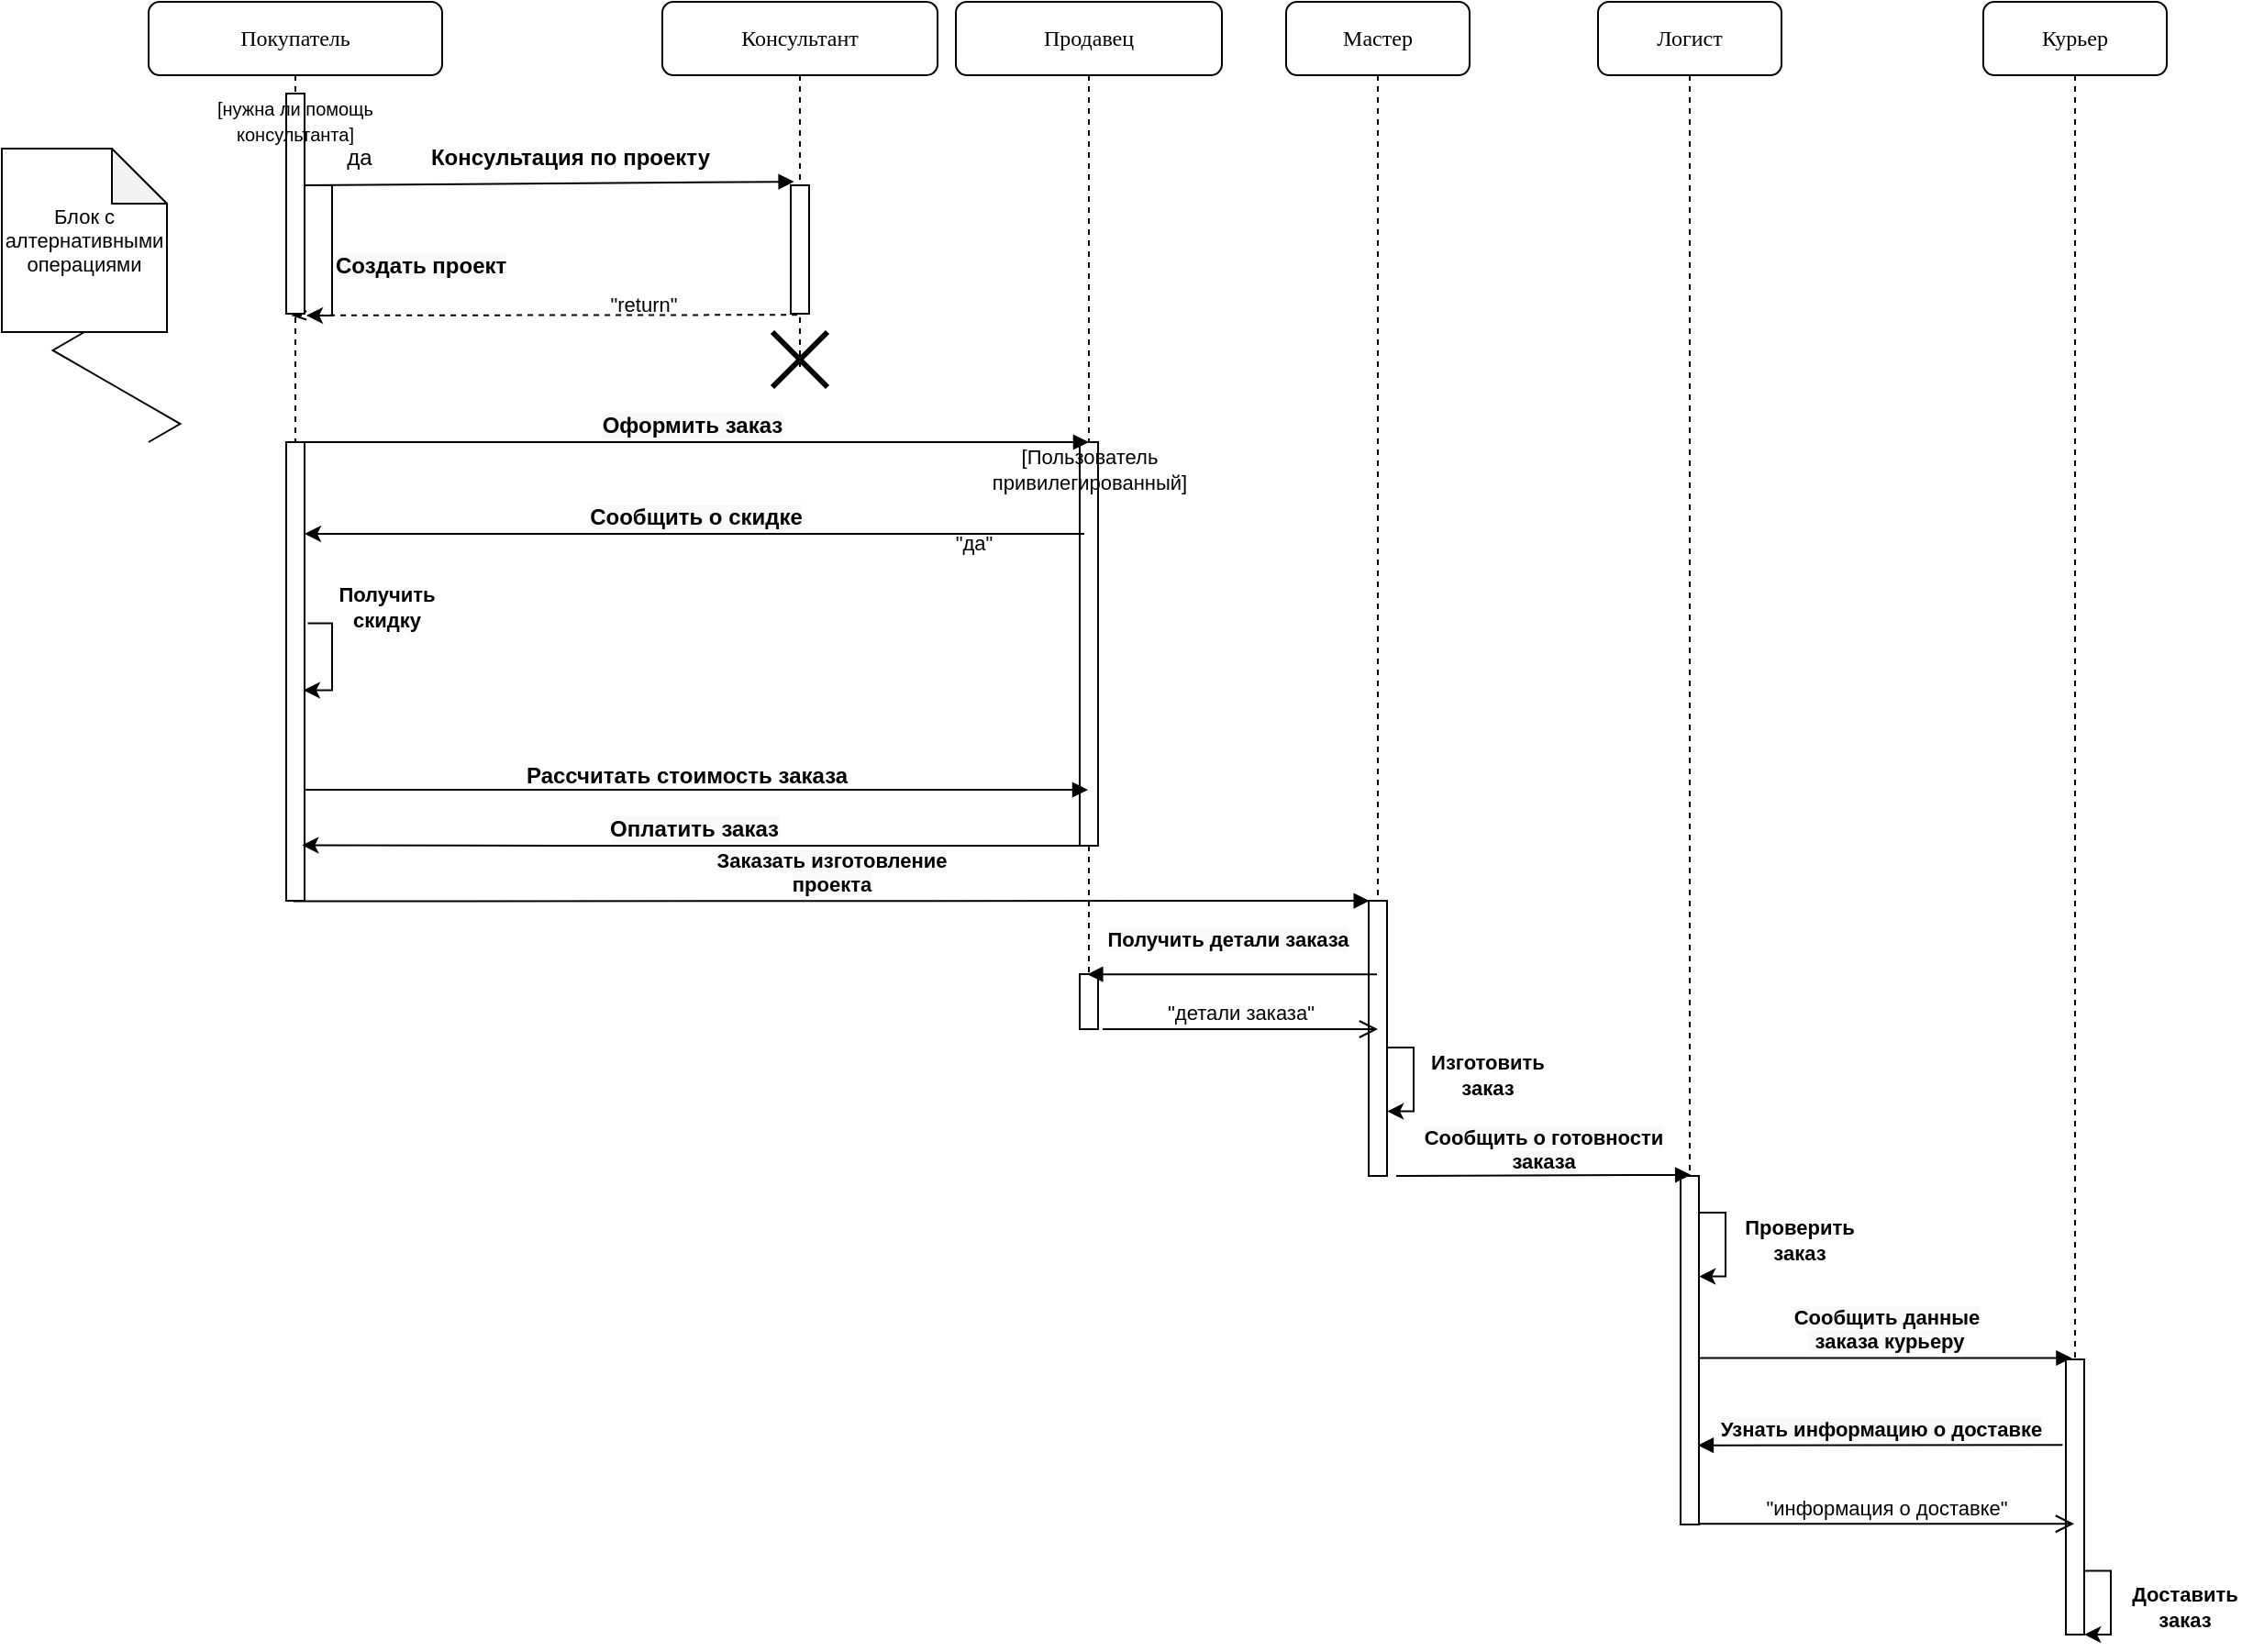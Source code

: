<mxfile version="17.1.3" type="github">
  <diagram name="Page-1" id="13e1069c-82ec-6db2-03f1-153e76fe0fe0">
    <mxGraphModel dx="652" dy="615" grid="1" gridSize="10" guides="1" tooltips="1" connect="1" arrows="1" fold="1" page="1" pageScale="1" pageWidth="1100" pageHeight="850" background="none" math="0" shadow="0">
      <root>
        <mxCell id="0" />
        <mxCell id="1" parent="0" />
        <mxCell id="7baba1c4bc27f4b0-2" value="Консультант" style="shape=umlLifeline;perimeter=lifelinePerimeter;whiteSpace=wrap;html=1;container=1;collapsible=0;recursiveResize=0;outlineConnect=0;rounded=1;shadow=0;comic=0;labelBackgroundColor=none;strokeWidth=1;fontFamily=Verdana;fontSize=12;align=center;" parent="1" vertex="1">
          <mxGeometry x="380" y="80" width="150" height="200" as="geometry" />
        </mxCell>
        <mxCell id="7baba1c4bc27f4b0-10" value="" style="html=1;points=[];perimeter=orthogonalPerimeter;rounded=0;shadow=0;comic=0;labelBackgroundColor=none;strokeWidth=1;fontFamily=Verdana;fontSize=12;align=center;" parent="7baba1c4bc27f4b0-2" vertex="1">
          <mxGeometry x="70" y="100" width="10" height="70" as="geometry" />
        </mxCell>
        <mxCell id="_RV6bXpBdhq5zvl98dlv-7" value="" style="shape=umlDestroy;whiteSpace=wrap;html=1;strokeWidth=3;fontSize=11;" parent="7baba1c4bc27f4b0-2" vertex="1">
          <mxGeometry x="60" y="180" width="30" height="30" as="geometry" />
        </mxCell>
        <mxCell id="7baba1c4bc27f4b0-3" value="Продавец" style="shape=umlLifeline;perimeter=lifelinePerimeter;whiteSpace=wrap;html=1;container=1;collapsible=0;recursiveResize=0;outlineConnect=0;rounded=1;shadow=0;comic=0;labelBackgroundColor=none;strokeWidth=1;fontFamily=Verdana;fontSize=12;align=center;" parent="1" vertex="1">
          <mxGeometry x="540" y="80" width="145" height="560" as="geometry" />
        </mxCell>
        <mxCell id="7baba1c4bc27f4b0-13" value="" style="html=1;points=[];perimeter=orthogonalPerimeter;rounded=0;shadow=0;comic=0;labelBackgroundColor=none;strokeWidth=1;fontFamily=Verdana;fontSize=12;align=center;" parent="7baba1c4bc27f4b0-3" vertex="1">
          <mxGeometry x="67.5" y="240" width="10" height="220" as="geometry" />
        </mxCell>
        <mxCell id="_RV6bXpBdhq5zvl98dlv-13" value="&lt;font style=&quot;font-size: 11px&quot;&gt;[Пользователь&lt;br&gt;привилегированный]&lt;/font&gt;" style="text;html=1;strokeColor=none;fillColor=none;align=center;verticalAlign=middle;whiteSpace=wrap;rounded=0;fontSize=11;" parent="7baba1c4bc27f4b0-3" vertex="1">
          <mxGeometry x="-22.5" y="240" width="190" height="30" as="geometry" />
        </mxCell>
        <mxCell id="_RV6bXpBdhq5zvl98dlv-19" value="&quot;да&quot;" style="text;html=1;strokeColor=none;fillColor=none;align=center;verticalAlign=middle;whiteSpace=wrap;rounded=0;fontSize=11;" parent="7baba1c4bc27f4b0-3" vertex="1">
          <mxGeometry x="-20" y="280" width="60" height="30" as="geometry" />
        </mxCell>
        <mxCell id="nSxy3bsyDPYAtTU6iTXX-14" value="" style="html=1;points=[];perimeter=orthogonalPerimeter;rounded=0;shadow=0;comic=0;labelBackgroundColor=none;strokeColor=#000000;strokeWidth=1;fillColor=#FFFFFF;fontFamily=Verdana;fontSize=12;fontColor=#000000;align=center;" vertex="1" parent="7baba1c4bc27f4b0-3">
          <mxGeometry x="67.5" y="530" width="10" height="30" as="geometry" />
        </mxCell>
        <mxCell id="7baba1c4bc27f4b0-4" value="Мастер" style="shape=umlLifeline;perimeter=lifelinePerimeter;whiteSpace=wrap;html=1;container=1;collapsible=0;recursiveResize=0;outlineConnect=0;rounded=1;shadow=0;comic=0;labelBackgroundColor=none;strokeWidth=1;fontFamily=Verdana;fontSize=12;align=center;" parent="1" vertex="1">
          <mxGeometry x="720" y="80" width="100" height="640" as="geometry" />
        </mxCell>
        <mxCell id="_RV6bXpBdhq5zvl98dlv-40" value="" style="html=1;points=[];perimeter=orthogonalPerimeter;rounded=0;shadow=0;comic=0;labelBackgroundColor=none;strokeWidth=1;fontFamily=Verdana;fontSize=12;align=center;" parent="7baba1c4bc27f4b0-4" vertex="1">
          <mxGeometry x="45" y="490" width="10" height="150" as="geometry" />
        </mxCell>
        <mxCell id="_RV6bXpBdhq5zvl98dlv-47" value="" style="endArrow=classic;html=1;rounded=0;fontSize=10;edgeStyle=elbowEdgeStyle;exitX=1.05;exitY=0.463;exitDx=0;exitDy=0;exitPerimeter=0;entryX=1.058;entryY=0.534;entryDx=0;entryDy=0;entryPerimeter=0;" parent="7baba1c4bc27f4b0-4" edge="1">
          <mxGeometry width="50" height="50" relative="1" as="geometry">
            <mxPoint x="55" y="570" as="sourcePoint" />
            <mxPoint x="55.08" y="604.79" as="targetPoint" />
            <Array as="points">
              <mxPoint x="69.5" y="593.13" />
              <mxPoint x="109.5" y="583.13" />
            </Array>
          </mxGeometry>
        </mxCell>
        <mxCell id="7baba1c4bc27f4b0-5" value="Логист" style="shape=umlLifeline;perimeter=lifelinePerimeter;whiteSpace=wrap;html=1;container=1;collapsible=0;recursiveResize=0;outlineConnect=0;rounded=1;shadow=0;comic=0;labelBackgroundColor=none;strokeWidth=1;fontFamily=Verdana;fontSize=12;align=center;" parent="1" vertex="1">
          <mxGeometry x="890" y="80" width="100" height="830" as="geometry" />
        </mxCell>
        <mxCell id="7baba1c4bc27f4b0-19" value="" style="html=1;points=[];perimeter=orthogonalPerimeter;rounded=0;shadow=0;comic=0;labelBackgroundColor=none;strokeWidth=1;fontFamily=Verdana;fontSize=12;align=center;" parent="7baba1c4bc27f4b0-5" vertex="1">
          <mxGeometry x="45" y="640" width="10" height="190" as="geometry" />
        </mxCell>
        <mxCell id="_RV6bXpBdhq5zvl98dlv-51" value="" style="endArrow=classic;html=1;rounded=0;fontSize=10;edgeStyle=elbowEdgeStyle;exitX=1.05;exitY=0.463;exitDx=0;exitDy=0;exitPerimeter=0;entryX=1.058;entryY=0.534;entryDx=0;entryDy=0;entryPerimeter=0;" parent="7baba1c4bc27f4b0-5" edge="1">
          <mxGeometry width="50" height="50" relative="1" as="geometry">
            <mxPoint x="55" y="660" as="sourcePoint" />
            <mxPoint x="55.08" y="694.79" as="targetPoint" />
            <Array as="points">
              <mxPoint x="69.5" y="683.13" />
              <mxPoint x="109.5" y="673.13" />
            </Array>
          </mxGeometry>
        </mxCell>
        <mxCell id="7baba1c4bc27f4b0-6" value="Курьер" style="shape=umlLifeline;perimeter=lifelinePerimeter;whiteSpace=wrap;html=1;container=1;collapsible=0;recursiveResize=0;outlineConnect=0;rounded=1;shadow=0;comic=0;labelBackgroundColor=none;strokeWidth=1;fontFamily=Verdana;fontSize=12;align=center;" parent="1" vertex="1">
          <mxGeometry x="1100" y="80" width="100" height="890" as="geometry" />
        </mxCell>
        <mxCell id="7baba1c4bc27f4b0-25" value="" style="html=1;points=[];perimeter=orthogonalPerimeter;rounded=0;shadow=0;comic=0;labelBackgroundColor=none;strokeColor=#000000;strokeWidth=1;fillColor=#FFFFFF;fontFamily=Verdana;fontSize=12;fontColor=#000000;align=center;" parent="7baba1c4bc27f4b0-6" vertex="1">
          <mxGeometry x="45" y="740" width="10" height="150" as="geometry" />
        </mxCell>
        <mxCell id="_RV6bXpBdhq5zvl98dlv-56" value="" style="endArrow=classic;html=1;rounded=0;fontSize=10;edgeStyle=elbowEdgeStyle;exitX=1.05;exitY=0.463;exitDx=0;exitDy=0;exitPerimeter=0;entryX=1.058;entryY=0.534;entryDx=0;entryDy=0;entryPerimeter=0;" parent="7baba1c4bc27f4b0-6" edge="1">
          <mxGeometry width="50" height="50" relative="1" as="geometry">
            <mxPoint x="55" y="855.21" as="sourcePoint" />
            <mxPoint x="55.08" y="890" as="targetPoint" />
            <Array as="points">
              <mxPoint x="69.5" y="878.34" />
              <mxPoint x="109.5" y="868.34" />
            </Array>
          </mxGeometry>
        </mxCell>
        <mxCell id="7baba1c4bc27f4b0-8" value="Покупатель" style="shape=umlLifeline;perimeter=lifelinePerimeter;whiteSpace=wrap;html=1;container=1;collapsible=0;recursiveResize=0;outlineConnect=0;rounded=1;shadow=0;comic=0;labelBackgroundColor=none;strokeWidth=1;fontFamily=Verdana;fontSize=12;align=center;" parent="1" vertex="1">
          <mxGeometry x="100" y="80" width="160" height="490" as="geometry" />
        </mxCell>
        <mxCell id="7baba1c4bc27f4b0-9" value="" style="html=1;points=[];perimeter=orthogonalPerimeter;rounded=0;shadow=0;comic=0;labelBackgroundColor=none;strokeWidth=1;fontFamily=Verdana;fontSize=12;align=center;" parent="7baba1c4bc27f4b0-8" vertex="1">
          <mxGeometry x="75" y="240" width="10" height="250" as="geometry" />
        </mxCell>
        <mxCell id="_RV6bXpBdhq5zvl98dlv-3" value="" style="endArrow=classic;html=1;rounded=0;fontSize=12;edgeStyle=elbowEdgeStyle;entryX=1.1;entryY=1.008;entryDx=0;entryDy=0;entryPerimeter=0;" parent="7baba1c4bc27f4b0-8" edge="1" target="nSxy3bsyDPYAtTU6iTXX-3">
          <mxGeometry width="50" height="50" relative="1" as="geometry">
            <mxPoint x="90" y="100" as="sourcePoint" />
            <mxPoint x="80" y="200" as="targetPoint" />
            <Array as="points">
              <mxPoint x="100" y="180" />
            </Array>
          </mxGeometry>
        </mxCell>
        <mxCell id="_RV6bXpBdhq5zvl98dlv-16" value="" style="endArrow=classic;html=1;rounded=0;fontSize=10;edgeStyle=elbowEdgeStyle;exitX=1.171;exitY=0.395;exitDx=0;exitDy=0;exitPerimeter=0;entryX=0.943;entryY=0.541;entryDx=0;entryDy=0;entryPerimeter=0;" parent="7baba1c4bc27f4b0-8" source="7baba1c4bc27f4b0-9" target="7baba1c4bc27f4b0-9" edge="1">
          <mxGeometry width="50" height="50" relative="1" as="geometry">
            <mxPoint x="140" y="320" as="sourcePoint" />
            <mxPoint x="160" y="400" as="targetPoint" />
            <Array as="points">
              <mxPoint x="100" y="350" />
              <mxPoint x="140" y="340" />
            </Array>
          </mxGeometry>
        </mxCell>
        <mxCell id="nSxy3bsyDPYAtTU6iTXX-5" value="да" style="text;html=1;strokeColor=none;fillColor=none;align=center;verticalAlign=middle;whiteSpace=wrap;rounded=0;" vertex="1" parent="7baba1c4bc27f4b0-8">
          <mxGeometry x="85" y="70" width="60" height="30" as="geometry" />
        </mxCell>
        <mxCell id="_RV6bXpBdhq5zvl98dlv-17" value="&lt;font size=&quot;1&quot;&gt;&lt;b style=&quot;font-size: 11px&quot;&gt;Получить скидку&lt;/b&gt;&lt;/font&gt;" style="text;html=1;strokeColor=none;fillColor=none;align=center;verticalAlign=middle;whiteSpace=wrap;rounded=0;fontSize=10;" parent="7baba1c4bc27f4b0-8" vertex="1">
          <mxGeometry x="100" y="315" width="60" height="30" as="geometry" />
        </mxCell>
        <mxCell id="_RV6bXpBdhq5zvl98dlv-4" value="&lt;b style=&quot;color: rgb(0 , 0 , 0) ; font-family: &amp;#34;helvetica&amp;#34; ; font-size: 12px ; font-style: normal ; letter-spacing: normal ; text-align: center ; text-indent: 0px ; text-transform: none ; word-spacing: 0px ; background-color: rgb(248 , 249 , 250)&quot;&gt;Создать проект&lt;/b&gt;" style="text;whiteSpace=wrap;html=1;fontSize=12;" parent="1" vertex="1">
          <mxGeometry x="200" y="210" width="120" height="30" as="geometry" />
        </mxCell>
        <mxCell id="_RV6bXpBdhq5zvl98dlv-6" value="" style="endArrow=openThin;html=1;rounded=0;fontSize=11;exitX=0.355;exitY=1.009;exitDx=0;exitDy=0;exitPerimeter=0;endFill=0;entryX=0.3;entryY=1.008;entryDx=0;entryDy=0;entryPerimeter=0;dashed=1;" parent="1" source="7baba1c4bc27f4b0-10" target="nSxy3bsyDPYAtTU6iTXX-3" edge="1">
          <mxGeometry width="50" height="50" relative="1" as="geometry">
            <mxPoint x="320" y="320" as="sourcePoint" />
            <mxPoint x="370" y="270" as="targetPoint" />
          </mxGeometry>
        </mxCell>
        <mxCell id="_RV6bXpBdhq5zvl98dlv-10" value="&lt;b&gt;&lt;span style=&quot;font-size: 12px ; background-color: rgb(248 , 249 , 250)&quot;&gt;Оформить&amp;nbsp;&lt;/span&gt;&lt;span style=&quot;font-size: 12px ; background-color: rgb(248 , 249 , 250)&quot;&gt;заказ&lt;/span&gt;&lt;/b&gt;" style="html=1;verticalAlign=bottom;endArrow=block;rounded=0;fontSize=11;entryX=0.5;entryY=0;entryDx=0;entryDy=0;exitX=0.538;exitY=0;exitDx=0;exitDy=0;exitPerimeter=0;" parent="1" source="7baba1c4bc27f4b0-9" target="_RV6bXpBdhq5zvl98dlv-13" edge="1">
          <mxGeometry width="80" relative="1" as="geometry">
            <mxPoint x="190" y="306" as="sourcePoint" />
            <mxPoint x="470" y="360" as="targetPoint" />
          </mxGeometry>
        </mxCell>
        <mxCell id="_RV6bXpBdhq5zvl98dlv-11" value="&lt;span style=&quot;font-size: 12px ; background-color: rgb(248 , 249 , 250)&quot;&gt;&lt;b&gt;Сообщить о скидке&lt;/b&gt;&lt;/span&gt;" style="html=1;verticalAlign=bottom;endArrow=classic;rounded=0;fontSize=11;endFill=1;" parent="1" target="7baba1c4bc27f4b0-9" edge="1">
          <mxGeometry width="80" relative="1" as="geometry">
            <mxPoint x="610" y="370" as="sourcePoint" />
            <mxPoint x="420" y="350" as="targetPoint" />
            <Array as="points">
              <mxPoint x="560" y="370" />
              <mxPoint x="340" y="370" />
            </Array>
          </mxGeometry>
        </mxCell>
        <mxCell id="_RV6bXpBdhq5zvl98dlv-18" value="&lt;b&gt;Рассчитать стоимость заказа&lt;/b&gt;" style="html=1;verticalAlign=bottom;endArrow=block;rounded=0;fontSize=12;exitX=1.057;exitY=0.758;exitDx=0;exitDy=0;exitPerimeter=0;" parent="1" target="7baba1c4bc27f4b0-3" edge="1" source="7baba1c4bc27f4b0-9">
          <mxGeometry x="-0.028" y="-1" width="80" relative="1" as="geometry">
            <mxPoint x="190" y="460" as="sourcePoint" />
            <mxPoint x="600" y="460" as="targetPoint" />
            <mxPoint as="offset" />
          </mxGeometry>
        </mxCell>
        <mxCell id="_RV6bXpBdhq5zvl98dlv-44" value="&lt;b&gt;&lt;span style=&quot;background-color: rgb(248 , 249 , 250)&quot;&gt;Заказать изготовление&lt;/span&gt;&lt;br style=&quot;padding: 0px ; margin: 0px ; background-color: rgb(248 , 249 , 250)&quot;&gt;&lt;span style=&quot;background-color: rgb(248 , 249 , 250)&quot;&gt;проекта&lt;/span&gt;&lt;/b&gt;" style="html=1;verticalAlign=bottom;endArrow=block;rounded=0;fontSize=11;strokeWidth=1;entryX=0.036;entryY=0;entryDx=0;entryDy=0;entryPerimeter=0;exitX=0.393;exitY=1.001;exitDx=0;exitDy=0;exitPerimeter=0;" parent="1" target="_RV6bXpBdhq5zvl98dlv-40" edge="1" source="7baba1c4bc27f4b0-9">
          <mxGeometry width="80" relative="1" as="geometry">
            <mxPoint x="420" y="630" as="sourcePoint" />
            <mxPoint x="760" y="820" as="targetPoint" />
          </mxGeometry>
        </mxCell>
        <mxCell id="_RV6bXpBdhq5zvl98dlv-45" value="&lt;span style=&quot;background-color: rgb(248 , 249 , 250)&quot;&gt;&lt;b&gt;&lt;font style=&quot;font-size: 11px&quot;&gt;Получить детали заказа&lt;/font&gt;&lt;/b&gt;&lt;/span&gt;" style="html=1;verticalAlign=bottom;endArrow=block;rounded=0;fontSize=11;strokeWidth=1;entryX=0.417;entryY=0.004;entryDx=0;entryDy=0;entryPerimeter=0;" parent="1" source="7baba1c4bc27f4b0-4" target="nSxy3bsyDPYAtTU6iTXX-14" edge="1">
          <mxGeometry x="0.03" y="-10" width="80" relative="1" as="geometry">
            <mxPoint x="765" y="901" as="sourcePoint" />
            <mxPoint x="620" y="860" as="targetPoint" />
            <mxPoint as="offset" />
          </mxGeometry>
        </mxCell>
        <mxCell id="_RV6bXpBdhq5zvl98dlv-46" value="&quot;детали заказа&quot;" style="html=1;verticalAlign=bottom;endArrow=open;endSize=8;rounded=0;fontSize=11;strokeWidth=1;" parent="1" edge="1">
          <mxGeometry relative="1" as="geometry">
            <mxPoint x="620" y="640" as="sourcePoint" />
            <mxPoint x="770" y="640" as="targetPoint" />
          </mxGeometry>
        </mxCell>
        <mxCell id="_RV6bXpBdhq5zvl98dlv-48" value="&lt;b&gt;&lt;font style=&quot;font-size: 11px&quot;&gt;Изготовить заказ&lt;/font&gt;&lt;/b&gt;" style="text;html=1;strokeColor=none;fillColor=none;align=center;verticalAlign=middle;whiteSpace=wrap;rounded=0;fontSize=10;" parent="1" vertex="1">
          <mxGeometry x="800" y="650" width="60" height="30" as="geometry" />
        </mxCell>
        <mxCell id="_RV6bXpBdhq5zvl98dlv-49" value="&lt;span style=&quot;background-color: rgb(248 , 249 , 250)&quot;&gt;&lt;b&gt;&lt;font style=&quot;font-size: 11px&quot;&gt;Сообщить о готовности &lt;br&gt;заказа&lt;/font&gt;&lt;/b&gt;&lt;/span&gt;" style="html=1;verticalAlign=bottom;endArrow=block;rounded=0;fontSize=11;strokeWidth=1;entryX=0.56;entryY=-0.003;entryDx=0;entryDy=0;entryPerimeter=0;" parent="1" edge="1" target="7baba1c4bc27f4b0-19">
          <mxGeometry x="-0.004" y="-1" width="80" relative="1" as="geometry">
            <mxPoint x="780" y="720" as="sourcePoint" />
            <mxPoint x="940" y="980" as="targetPoint" />
            <mxPoint as="offset" />
          </mxGeometry>
        </mxCell>
        <mxCell id="_RV6bXpBdhq5zvl98dlv-52" value="&lt;b&gt;&lt;font style=&quot;font-size: 11px&quot;&gt;Проверить заказ&lt;/font&gt;&lt;/b&gt;" style="text;html=1;strokeColor=none;fillColor=none;align=center;verticalAlign=middle;whiteSpace=wrap;rounded=0;fontSize=10;" parent="1" vertex="1">
          <mxGeometry x="960" y="740" width="80" height="30" as="geometry" />
        </mxCell>
        <mxCell id="_RV6bXpBdhq5zvl98dlv-53" value="&lt;span style=&quot;background-color: rgb(248 , 249 , 250)&quot;&gt;&lt;b&gt;&lt;font style=&quot;font-size: 11px&quot;&gt;Сообщить данные&lt;br&gt;&amp;nbsp;заказа курьеру&lt;/font&gt;&lt;/b&gt;&lt;/span&gt;" style="html=1;verticalAlign=bottom;endArrow=block;rounded=0;fontSize=11;strokeWidth=1;entryX=0.324;entryY=-0.005;entryDx=0;entryDy=0;entryPerimeter=0;" parent="1" source="7baba1c4bc27f4b0-19" target="7baba1c4bc27f4b0-25" edge="1">
          <mxGeometry width="80" relative="1" as="geometry">
            <mxPoint x="860" y="1030" as="sourcePoint" />
            <mxPoint x="940" y="1030" as="targetPoint" />
          </mxGeometry>
        </mxCell>
        <mxCell id="_RV6bXpBdhq5zvl98dlv-55" value="&quot;информация о доставке&quot;" style="html=1;verticalAlign=bottom;endArrow=open;endSize=8;rounded=0;fontSize=11;strokeWidth=1;exitX=1.016;exitY=0.998;exitDx=0;exitDy=0;exitPerimeter=0;" parent="1" source="7baba1c4bc27f4b0-19" target="7baba1c4bc27f4b0-6" edge="1">
          <mxGeometry relative="1" as="geometry">
            <mxPoint x="1010" y="1110" as="sourcePoint" />
            <mxPoint x="1110" y="1170" as="targetPoint" />
          </mxGeometry>
        </mxCell>
        <mxCell id="_RV6bXpBdhq5zvl98dlv-57" value="&lt;b&gt;&lt;font style=&quot;font-size: 11px&quot;&gt;Доставить заказ&lt;/font&gt;&lt;/b&gt;" style="text;html=1;strokeColor=none;fillColor=none;align=center;verticalAlign=middle;whiteSpace=wrap;rounded=0;fontSize=10;" parent="1" vertex="1">
          <mxGeometry x="1180" y="940" width="60" height="30" as="geometry" />
        </mxCell>
        <mxCell id="nSxy3bsyDPYAtTU6iTXX-1" value="Блок с алтернативными операциями" style="shape=note;whiteSpace=wrap;html=1;backgroundOutline=1;darkOpacity=0.05;fontSize=11;" vertex="1" parent="1">
          <mxGeometry x="20" y="160" width="90" height="100" as="geometry" />
        </mxCell>
        <mxCell id="nSxy3bsyDPYAtTU6iTXX-2" value="" style="endArrow=none;html=1;rounded=0;entryX=0.5;entryY=1;entryDx=0;entryDy=0;entryPerimeter=0;exitX=0;exitY=0;exitDx=0;exitDy=0;exitPerimeter=0;edgeStyle=isometricEdgeStyle;" edge="1" parent="1" target="nSxy3bsyDPYAtTU6iTXX-1">
          <mxGeometry width="50" height="50" relative="1" as="geometry">
            <mxPoint x="100" y="320" as="sourcePoint" />
            <mxPoint x="250" y="250" as="targetPoint" />
          </mxGeometry>
        </mxCell>
        <mxCell id="nSxy3bsyDPYAtTU6iTXX-3" value="" style="html=1;points=[];perimeter=orthogonalPerimeter;rounded=0;shadow=0;comic=0;labelBackgroundColor=none;strokeWidth=1;fontFamily=Verdana;fontSize=12;align=center;" vertex="1" parent="1">
          <mxGeometry x="175" y="130" width="10" height="120" as="geometry" />
        </mxCell>
        <mxCell id="_RV6bXpBdhq5zvl98dlv-1" value="&lt;font style=&quot;font-size: 12px&quot;&gt;&lt;b&gt;Консультация по&amp;nbsp;проекту&lt;/b&gt;&lt;/font&gt;" style="text;html=1;strokeColor=none;fillColor=none;align=center;verticalAlign=middle;whiteSpace=wrap;rounded=0;fontSize=7;" parent="1" vertex="1">
          <mxGeometry x="240" y="150" width="180" height="30" as="geometry" />
        </mxCell>
        <mxCell id="_RV6bXpBdhq5zvl98dlv-2" value="&lt;span style=&quot;font-family: &amp;#34;helvetica&amp;#34;&quot;&gt;&lt;font style=&quot;font-size: 10px&quot;&gt;[нужна ли помощь консультанта]&lt;/font&gt;&lt;/span&gt;" style="text;html=1;strokeColor=none;fillColor=none;align=center;verticalAlign=middle;whiteSpace=wrap;rounded=0;fontSize=11;" parent="1" vertex="1">
          <mxGeometry x="120" y="130" width="120" height="30" as="geometry" />
        </mxCell>
        <mxCell id="nSxy3bsyDPYAtTU6iTXX-8" value="" style="html=1;verticalAlign=bottom;endArrow=block;rounded=0;entryX=0.181;entryY=-0.028;entryDx=0;entryDy=0;entryPerimeter=0;exitX=0;exitY=1;exitDx=0;exitDy=0;" edge="1" parent="1" source="nSxy3bsyDPYAtTU6iTXX-5" target="7baba1c4bc27f4b0-10">
          <mxGeometry width="80" relative="1" as="geometry">
            <mxPoint x="230" y="210" as="sourcePoint" />
            <mxPoint x="310" y="210" as="targetPoint" />
          </mxGeometry>
        </mxCell>
        <mxCell id="nSxy3bsyDPYAtTU6iTXX-13" value="&lt;span style=&quot;font-size: 12px ; background-color: rgb(248 , 249 , 250)&quot;&gt;&lt;b&gt;Оплатить заказ&lt;/b&gt;&lt;/span&gt;" style="html=1;verticalAlign=bottom;endArrow=classic;rounded=0;fontSize=11;endFill=1;entryX=0.867;entryY=0.879;entryDx=0;entryDy=0;entryPerimeter=0;" edge="1" parent="1" target="7baba1c4bc27f4b0-9">
          <mxGeometry width="80" relative="1" as="geometry">
            <mxPoint x="610" y="540" as="sourcePoint" />
            <mxPoint x="190" y="540" as="targetPoint" />
            <Array as="points">
              <mxPoint x="545" y="540" />
              <mxPoint x="325" y="540" />
            </Array>
          </mxGeometry>
        </mxCell>
        <mxCell id="nSxy3bsyDPYAtTU6iTXX-20" value="&quot;return&quot;" style="text;html=1;strokeColor=none;fillColor=none;align=center;verticalAlign=middle;whiteSpace=wrap;rounded=0;fontSize=11;" vertex="1" parent="1">
          <mxGeometry x="340" y="230" width="60" height="30" as="geometry" />
        </mxCell>
        <mxCell id="nSxy3bsyDPYAtTU6iTXX-21" value="&lt;span style=&quot;background-color: rgb(248 , 249 , 250)&quot;&gt;&lt;b&gt;&lt;font style=&quot;font-size: 11px&quot;&gt;Узнать информацию о доставке&lt;/font&gt;&lt;/b&gt;&lt;/span&gt;" style="html=1;verticalAlign=bottom;endArrow=block;rounded=0;fontSize=11;exitX=-0.176;exitY=0.311;exitDx=0;exitDy=0;exitPerimeter=0;entryX=0.945;entryY=0.773;entryDx=0;entryDy=0;entryPerimeter=0;" edge="1" parent="1" source="7baba1c4bc27f4b0-25" target="7baba1c4bc27f4b0-19">
          <mxGeometry width="80" relative="1" as="geometry">
            <mxPoint x="890" y="890" as="sourcePoint" />
            <mxPoint x="970" y="890" as="targetPoint" />
          </mxGeometry>
        </mxCell>
      </root>
    </mxGraphModel>
  </diagram>
</mxfile>
